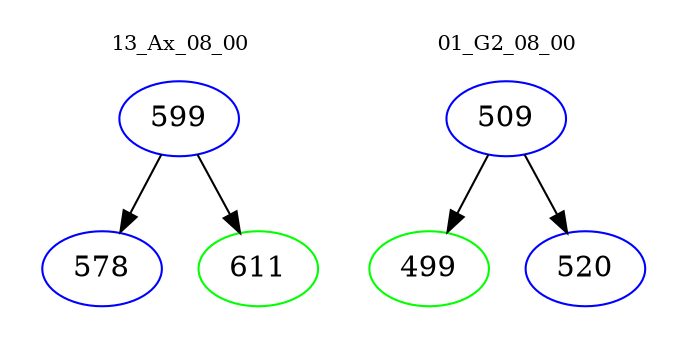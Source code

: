 digraph{
subgraph cluster_0 {
color = white
label = "13_Ax_08_00";
fontsize=10;
T0_599 [label="599", color="blue"]
T0_599 -> T0_578 [color="black"]
T0_578 [label="578", color="blue"]
T0_599 -> T0_611 [color="black"]
T0_611 [label="611", color="green"]
}
subgraph cluster_1 {
color = white
label = "01_G2_08_00";
fontsize=10;
T1_509 [label="509", color="blue"]
T1_509 -> T1_499 [color="black"]
T1_499 [label="499", color="green"]
T1_509 -> T1_520 [color="black"]
T1_520 [label="520", color="blue"]
}
}
